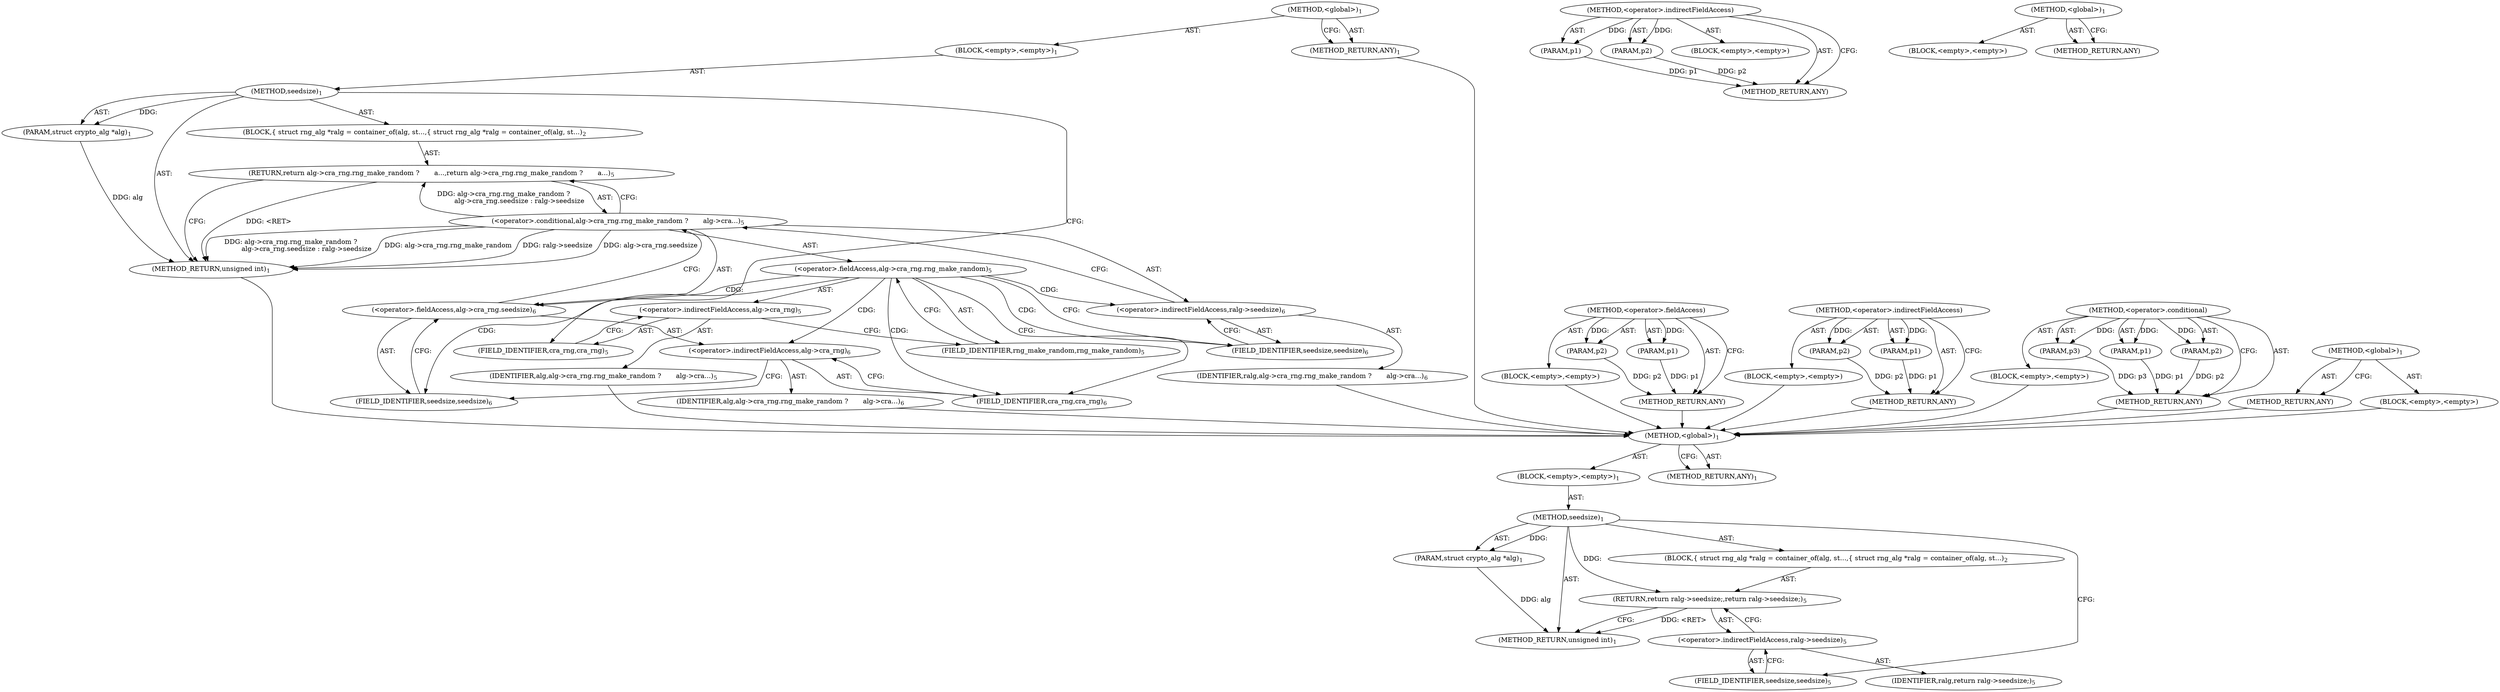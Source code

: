 digraph "&lt;global&gt;" {
vulnerable_6 [label=<(METHOD,&lt;global&gt;)<SUB>1</SUB>>];
vulnerable_7 [label=<(BLOCK,&lt;empty&gt;,&lt;empty&gt;)<SUB>1</SUB>>];
vulnerable_8 [label=<(METHOD,seedsize)<SUB>1</SUB>>];
vulnerable_9 [label=<(PARAM,struct crypto_alg *alg)<SUB>1</SUB>>];
vulnerable_10 [label=<(BLOCK,{
 	struct rng_alg *ralg = container_of(alg, st...,{
 	struct rng_alg *ralg = container_of(alg, st...)<SUB>2</SUB>>];
vulnerable_11 [label=<(RETURN,return alg-&gt;cra_rng.rng_make_random ?
	       a...,return alg-&gt;cra_rng.rng_make_random ?
	       a...)<SUB>5</SUB>>];
vulnerable_12 [label=<(&lt;operator&gt;.conditional,alg-&gt;cra_rng.rng_make_random ?
	       alg-&gt;cra...)<SUB>5</SUB>>];
vulnerable_13 [label=<(&lt;operator&gt;.fieldAccess,alg-&gt;cra_rng.rng_make_random)<SUB>5</SUB>>];
vulnerable_14 [label=<(&lt;operator&gt;.indirectFieldAccess,alg-&gt;cra_rng)<SUB>5</SUB>>];
vulnerable_15 [label=<(IDENTIFIER,alg,alg-&gt;cra_rng.rng_make_random ?
	       alg-&gt;cra...)<SUB>5</SUB>>];
vulnerable_16 [label=<(FIELD_IDENTIFIER,cra_rng,cra_rng)<SUB>5</SUB>>];
vulnerable_17 [label=<(FIELD_IDENTIFIER,rng_make_random,rng_make_random)<SUB>5</SUB>>];
vulnerable_18 [label=<(&lt;operator&gt;.fieldAccess,alg-&gt;cra_rng.seedsize)<SUB>6</SUB>>];
vulnerable_19 [label=<(&lt;operator&gt;.indirectFieldAccess,alg-&gt;cra_rng)<SUB>6</SUB>>];
vulnerable_20 [label=<(IDENTIFIER,alg,alg-&gt;cra_rng.rng_make_random ?
	       alg-&gt;cra...)<SUB>6</SUB>>];
vulnerable_21 [label=<(FIELD_IDENTIFIER,cra_rng,cra_rng)<SUB>6</SUB>>];
vulnerable_22 [label=<(FIELD_IDENTIFIER,seedsize,seedsize)<SUB>6</SUB>>];
vulnerable_23 [label=<(&lt;operator&gt;.indirectFieldAccess,ralg-&gt;seedsize)<SUB>6</SUB>>];
vulnerable_24 [label=<(IDENTIFIER,ralg,alg-&gt;cra_rng.rng_make_random ?
	       alg-&gt;cra...)<SUB>6</SUB>>];
vulnerable_25 [label=<(FIELD_IDENTIFIER,seedsize,seedsize)<SUB>6</SUB>>];
vulnerable_26 [label=<(METHOD_RETURN,unsigned int)<SUB>1</SUB>>];
vulnerable_28 [label=<(METHOD_RETURN,ANY)<SUB>1</SUB>>];
vulnerable_51 [label=<(METHOD,&lt;operator&gt;.fieldAccess)>];
vulnerable_52 [label=<(PARAM,p1)>];
vulnerable_53 [label=<(PARAM,p2)>];
vulnerable_54 [label=<(BLOCK,&lt;empty&gt;,&lt;empty&gt;)>];
vulnerable_55 [label=<(METHOD_RETURN,ANY)>];
vulnerable_56 [label=<(METHOD,&lt;operator&gt;.indirectFieldAccess)>];
vulnerable_57 [label=<(PARAM,p1)>];
vulnerable_58 [label=<(PARAM,p2)>];
vulnerable_59 [label=<(BLOCK,&lt;empty&gt;,&lt;empty&gt;)>];
vulnerable_60 [label=<(METHOD_RETURN,ANY)>];
vulnerable_45 [label=<(METHOD,&lt;operator&gt;.conditional)>];
vulnerable_46 [label=<(PARAM,p1)>];
vulnerable_47 [label=<(PARAM,p2)>];
vulnerable_48 [label=<(PARAM,p3)>];
vulnerable_49 [label=<(BLOCK,&lt;empty&gt;,&lt;empty&gt;)>];
vulnerable_50 [label=<(METHOD_RETURN,ANY)>];
vulnerable_39 [label=<(METHOD,&lt;global&gt;)<SUB>1</SUB>>];
vulnerable_40 [label=<(BLOCK,&lt;empty&gt;,&lt;empty&gt;)>];
vulnerable_41 [label=<(METHOD_RETURN,ANY)>];
fixed_6 [label=<(METHOD,&lt;global&gt;)<SUB>1</SUB>>];
fixed_7 [label=<(BLOCK,&lt;empty&gt;,&lt;empty&gt;)<SUB>1</SUB>>];
fixed_8 [label=<(METHOD,seedsize)<SUB>1</SUB>>];
fixed_9 [label=<(PARAM,struct crypto_alg *alg)<SUB>1</SUB>>];
fixed_10 [label=<(BLOCK,{
 	struct rng_alg *ralg = container_of(alg, st...,{
 	struct rng_alg *ralg = container_of(alg, st...)<SUB>2</SUB>>];
fixed_11 [label=<(RETURN,return ralg-&gt;seedsize;,return ralg-&gt;seedsize;)<SUB>5</SUB>>];
fixed_12 [label=<(&lt;operator&gt;.indirectFieldAccess,ralg-&gt;seedsize)<SUB>5</SUB>>];
fixed_13 [label=<(IDENTIFIER,ralg,return ralg-&gt;seedsize;)<SUB>5</SUB>>];
fixed_14 [label=<(FIELD_IDENTIFIER,seedsize,seedsize)<SUB>5</SUB>>];
fixed_15 [label=<(METHOD_RETURN,unsigned int)<SUB>1</SUB>>];
fixed_17 [label=<(METHOD_RETURN,ANY)<SUB>1</SUB>>];
fixed_34 [label=<(METHOD,&lt;operator&gt;.indirectFieldAccess)>];
fixed_35 [label=<(PARAM,p1)>];
fixed_36 [label=<(PARAM,p2)>];
fixed_37 [label=<(BLOCK,&lt;empty&gt;,&lt;empty&gt;)>];
fixed_38 [label=<(METHOD_RETURN,ANY)>];
fixed_28 [label=<(METHOD,&lt;global&gt;)<SUB>1</SUB>>];
fixed_29 [label=<(BLOCK,&lt;empty&gt;,&lt;empty&gt;)>];
fixed_30 [label=<(METHOD_RETURN,ANY)>];
vulnerable_6 -> vulnerable_7  [key=0, label="AST: "];
vulnerable_6 -> vulnerable_28  [key=0, label="AST: "];
vulnerable_6 -> vulnerable_28  [key=1, label="CFG: "];
vulnerable_7 -> vulnerable_8  [key=0, label="AST: "];
vulnerable_8 -> vulnerable_9  [key=0, label="AST: "];
vulnerable_8 -> vulnerable_9  [key=1, label="DDG: "];
vulnerable_8 -> vulnerable_10  [key=0, label="AST: "];
vulnerable_8 -> vulnerable_26  [key=0, label="AST: "];
vulnerable_8 -> vulnerable_16  [key=0, label="CFG: "];
vulnerable_9 -> vulnerable_26  [key=0, label="DDG: alg"];
vulnerable_10 -> vulnerable_11  [key=0, label="AST: "];
vulnerable_11 -> vulnerable_12  [key=0, label="AST: "];
vulnerable_11 -> vulnerable_26  [key=0, label="CFG: "];
vulnerable_11 -> vulnerable_26  [key=1, label="DDG: &lt;RET&gt;"];
vulnerable_12 -> vulnerable_13  [key=0, label="AST: "];
vulnerable_12 -> vulnerable_18  [key=0, label="AST: "];
vulnerable_12 -> vulnerable_23  [key=0, label="AST: "];
vulnerable_12 -> vulnerable_11  [key=0, label="CFG: "];
vulnerable_12 -> vulnerable_11  [key=1, label="DDG: alg-&gt;cra_rng.rng_make_random ?
	       alg-&gt;cra_rng.seedsize : ralg-&gt;seedsize"];
vulnerable_12 -> vulnerable_26  [key=0, label="DDG: alg-&gt;cra_rng.rng_make_random"];
vulnerable_12 -> vulnerable_26  [key=1, label="DDG: ralg-&gt;seedsize"];
vulnerable_12 -> vulnerable_26  [key=2, label="DDG: alg-&gt;cra_rng.seedsize"];
vulnerable_12 -> vulnerable_26  [key=3, label="DDG: alg-&gt;cra_rng.rng_make_random ?
	       alg-&gt;cra_rng.seedsize : ralg-&gt;seedsize"];
vulnerable_13 -> vulnerable_14  [key=0, label="AST: "];
vulnerable_13 -> vulnerable_17  [key=0, label="AST: "];
vulnerable_13 -> vulnerable_21  [key=0, label="CFG: "];
vulnerable_13 -> vulnerable_21  [key=1, label="CDG: "];
vulnerable_13 -> vulnerable_25  [key=0, label="CFG: "];
vulnerable_13 -> vulnerable_25  [key=1, label="CDG: "];
vulnerable_13 -> vulnerable_22  [key=0, label="CDG: "];
vulnerable_13 -> vulnerable_18  [key=0, label="CDG: "];
vulnerable_13 -> vulnerable_23  [key=0, label="CDG: "];
vulnerable_13 -> vulnerable_19  [key=0, label="CDG: "];
vulnerable_14 -> vulnerable_15  [key=0, label="AST: "];
vulnerable_14 -> vulnerable_16  [key=0, label="AST: "];
vulnerable_14 -> vulnerable_17  [key=0, label="CFG: "];
vulnerable_15 -> fixed_6  [key=0];
vulnerable_16 -> vulnerable_14  [key=0, label="CFG: "];
vulnerable_17 -> vulnerable_13  [key=0, label="CFG: "];
vulnerable_18 -> vulnerable_19  [key=0, label="AST: "];
vulnerable_18 -> vulnerable_22  [key=0, label="AST: "];
vulnerable_18 -> vulnerable_12  [key=0, label="CFG: "];
vulnerable_19 -> vulnerable_20  [key=0, label="AST: "];
vulnerable_19 -> vulnerable_21  [key=0, label="AST: "];
vulnerable_19 -> vulnerable_22  [key=0, label="CFG: "];
vulnerable_20 -> fixed_6  [key=0];
vulnerable_21 -> vulnerable_19  [key=0, label="CFG: "];
vulnerable_22 -> vulnerable_18  [key=0, label="CFG: "];
vulnerable_23 -> vulnerable_24  [key=0, label="AST: "];
vulnerable_23 -> vulnerable_25  [key=0, label="AST: "];
vulnerable_23 -> vulnerable_12  [key=0, label="CFG: "];
vulnerable_24 -> fixed_6  [key=0];
vulnerable_25 -> vulnerable_23  [key=0, label="CFG: "];
vulnerable_26 -> fixed_6  [key=0];
vulnerable_28 -> fixed_6  [key=0];
vulnerable_51 -> vulnerable_52  [key=0, label="AST: "];
vulnerable_51 -> vulnerable_52  [key=1, label="DDG: "];
vulnerable_51 -> vulnerable_54  [key=0, label="AST: "];
vulnerable_51 -> vulnerable_53  [key=0, label="AST: "];
vulnerable_51 -> vulnerable_53  [key=1, label="DDG: "];
vulnerable_51 -> vulnerable_55  [key=0, label="AST: "];
vulnerable_51 -> vulnerable_55  [key=1, label="CFG: "];
vulnerable_52 -> vulnerable_55  [key=0, label="DDG: p1"];
vulnerable_53 -> vulnerable_55  [key=0, label="DDG: p2"];
vulnerable_54 -> fixed_6  [key=0];
vulnerable_55 -> fixed_6  [key=0];
vulnerable_56 -> vulnerable_57  [key=0, label="AST: "];
vulnerable_56 -> vulnerable_57  [key=1, label="DDG: "];
vulnerable_56 -> vulnerable_59  [key=0, label="AST: "];
vulnerable_56 -> vulnerable_58  [key=0, label="AST: "];
vulnerable_56 -> vulnerable_58  [key=1, label="DDG: "];
vulnerable_56 -> vulnerable_60  [key=0, label="AST: "];
vulnerable_56 -> vulnerable_60  [key=1, label="CFG: "];
vulnerable_57 -> vulnerable_60  [key=0, label="DDG: p1"];
vulnerable_58 -> vulnerable_60  [key=0, label="DDG: p2"];
vulnerable_59 -> fixed_6  [key=0];
vulnerable_60 -> fixed_6  [key=0];
vulnerable_45 -> vulnerable_46  [key=0, label="AST: "];
vulnerable_45 -> vulnerable_46  [key=1, label="DDG: "];
vulnerable_45 -> vulnerable_49  [key=0, label="AST: "];
vulnerable_45 -> vulnerable_47  [key=0, label="AST: "];
vulnerable_45 -> vulnerable_47  [key=1, label="DDG: "];
vulnerable_45 -> vulnerable_50  [key=0, label="AST: "];
vulnerable_45 -> vulnerable_50  [key=1, label="CFG: "];
vulnerable_45 -> vulnerable_48  [key=0, label="AST: "];
vulnerable_45 -> vulnerable_48  [key=1, label="DDG: "];
vulnerable_46 -> vulnerable_50  [key=0, label="DDG: p1"];
vulnerable_47 -> vulnerable_50  [key=0, label="DDG: p2"];
vulnerable_48 -> vulnerable_50  [key=0, label="DDG: p3"];
vulnerable_49 -> fixed_6  [key=0];
vulnerable_50 -> fixed_6  [key=0];
vulnerable_39 -> vulnerable_40  [key=0, label="AST: "];
vulnerable_39 -> vulnerable_41  [key=0, label="AST: "];
vulnerable_39 -> vulnerable_41  [key=1, label="CFG: "];
vulnerable_40 -> fixed_6  [key=0];
vulnerable_41 -> fixed_6  [key=0];
fixed_6 -> fixed_7  [key=0, label="AST: "];
fixed_6 -> fixed_17  [key=0, label="AST: "];
fixed_6 -> fixed_17  [key=1, label="CFG: "];
fixed_7 -> fixed_8  [key=0, label="AST: "];
fixed_8 -> fixed_9  [key=0, label="AST: "];
fixed_8 -> fixed_9  [key=1, label="DDG: "];
fixed_8 -> fixed_10  [key=0, label="AST: "];
fixed_8 -> fixed_15  [key=0, label="AST: "];
fixed_8 -> fixed_14  [key=0, label="CFG: "];
fixed_8 -> fixed_11  [key=0, label="DDG: "];
fixed_9 -> fixed_15  [key=0, label="DDG: alg"];
fixed_10 -> fixed_11  [key=0, label="AST: "];
fixed_11 -> fixed_12  [key=0, label="AST: "];
fixed_11 -> fixed_15  [key=0, label="CFG: "];
fixed_11 -> fixed_15  [key=1, label="DDG: &lt;RET&gt;"];
fixed_12 -> fixed_13  [key=0, label="AST: "];
fixed_12 -> fixed_14  [key=0, label="AST: "];
fixed_12 -> fixed_11  [key=0, label="CFG: "];
fixed_14 -> fixed_12  [key=0, label="CFG: "];
fixed_34 -> fixed_35  [key=0, label="AST: "];
fixed_34 -> fixed_35  [key=1, label="DDG: "];
fixed_34 -> fixed_37  [key=0, label="AST: "];
fixed_34 -> fixed_36  [key=0, label="AST: "];
fixed_34 -> fixed_36  [key=1, label="DDG: "];
fixed_34 -> fixed_38  [key=0, label="AST: "];
fixed_34 -> fixed_38  [key=1, label="CFG: "];
fixed_35 -> fixed_38  [key=0, label="DDG: p1"];
fixed_36 -> fixed_38  [key=0, label="DDG: p2"];
fixed_28 -> fixed_29  [key=0, label="AST: "];
fixed_28 -> fixed_30  [key=0, label="AST: "];
fixed_28 -> fixed_30  [key=1, label="CFG: "];
}
